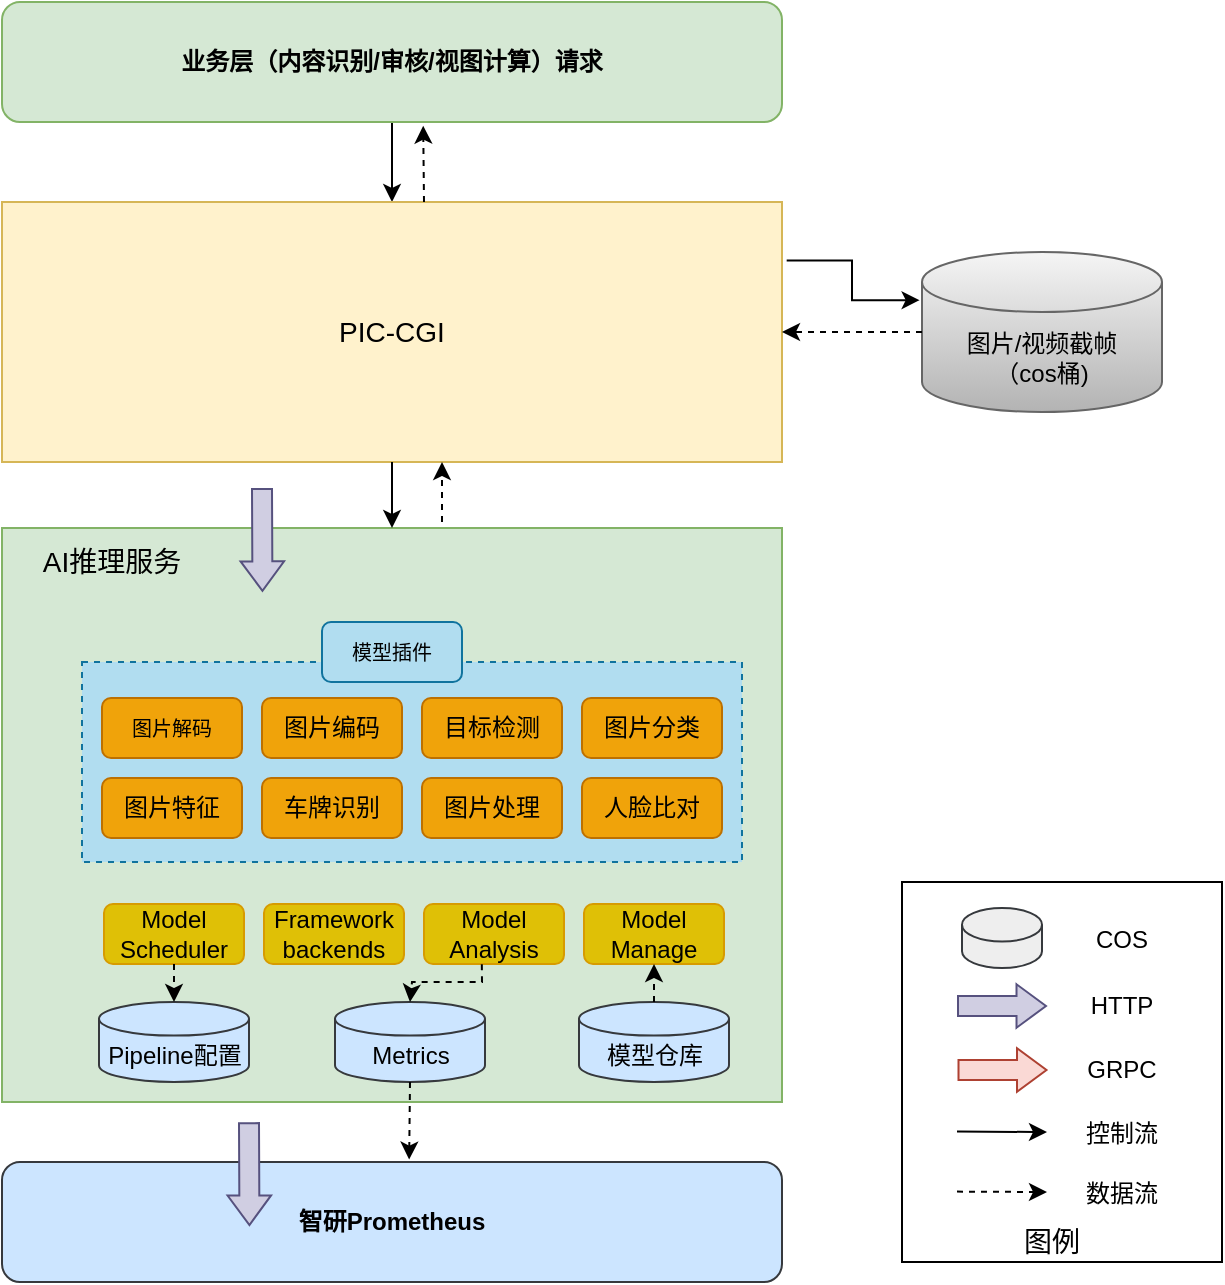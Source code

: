 <mxfile version="26.0.11">
  <diagram id="yvUyb9_Yjom-hSUSaHzK" name="Page-1">
    <mxGraphModel dx="954" dy="2265" grid="1" gridSize="10" guides="1" tooltips="1" connect="1" arrows="1" fold="1" page="1" pageScale="1" pageWidth="850" pageHeight="1100" math="0" shadow="0">
      <root>
        <mxCell id="0" />
        <mxCell id="1" parent="0" />
        <mxCell id="qv2Fv-azI1-X_JU1ZbXW-3" value="" style="edgeStyle=orthogonalEdgeStyle;rounded=0;orthogonalLoop=1;jettySize=auto;html=1;" parent="1" source="qv2Fv-azI1-X_JU1ZbXW-1" target="qv2Fv-azI1-X_JU1ZbXW-2" edge="1">
          <mxGeometry relative="1" as="geometry" />
        </mxCell>
        <mxCell id="qv2Fv-azI1-X_JU1ZbXW-1" value="&lt;b&gt;业务层（内容识别/审核/视图计算）请求&lt;/b&gt;" style="rounded=1;whiteSpace=wrap;html=1;fillColor=#d5e8d4;strokeColor=#82b366;" parent="1" vertex="1">
          <mxGeometry x="190" y="290" width="390" height="60" as="geometry" />
        </mxCell>
        <mxCell id="qv2Fv-azI1-X_JU1ZbXW-2" value="&lt;font style=&quot;font-size: 14px;&quot;&gt;PIC-CGI&lt;/font&gt;" style="rounded=0;whiteSpace=wrap;html=1;fillColor=#fff2cc;strokeColor=#d6b656;gradientColor=none;" parent="1" vertex="1">
          <mxGeometry x="190" y="390" width="390" height="130" as="geometry" />
        </mxCell>
        <mxCell id="qv2Fv-azI1-X_JU1ZbXW-4" value="图片/视频截帧&lt;br&gt;（cos桶)" style="shape=cylinder3;whiteSpace=wrap;html=1;boundedLbl=1;backgroundOutline=1;size=15;fillColor=#f5f5f5;strokeColor=#666666;gradientColor=#b3b3b3;" parent="1" vertex="1">
          <mxGeometry x="650" y="415" width="120" height="80" as="geometry" />
        </mxCell>
        <mxCell id="qv2Fv-azI1-X_JU1ZbXW-6" style="edgeStyle=orthogonalEdgeStyle;rounded=0;orthogonalLoop=1;jettySize=auto;html=1;entryX=1;entryY=0.5;entryDx=0;entryDy=0;exitX=0;exitY=0.5;exitDx=0;exitDy=0;exitPerimeter=0;dashed=1;" parent="1" source="qv2Fv-azI1-X_JU1ZbXW-4" target="qv2Fv-azI1-X_JU1ZbXW-2" edge="1">
          <mxGeometry relative="1" as="geometry">
            <mxPoint x="664" y="360" as="sourcePoint" />
          </mxGeometry>
        </mxCell>
        <mxCell id="qv2Fv-azI1-X_JU1ZbXW-7" value="" style="rounded=0;whiteSpace=wrap;html=1;fillColor=#d5e8d4;strokeColor=#82b366;" parent="1" vertex="1">
          <mxGeometry x="190" y="553" width="390" height="287" as="geometry" />
        </mxCell>
        <mxCell id="qv2Fv-azI1-X_JU1ZbXW-8" value="&lt;font style=&quot;font-size: 14px;&quot;&gt;AI推理服务&lt;/font&gt;" style="text;strokeColor=none;align=center;fillColor=none;html=1;verticalAlign=middle;whiteSpace=wrap;rounded=0;" parent="1" vertex="1">
          <mxGeometry x="200" y="550" width="90" height="40" as="geometry" />
        </mxCell>
        <mxCell id="qv2Fv-azI1-X_JU1ZbXW-9" value="" style="rounded=0;whiteSpace=wrap;html=1;fillColor=#b1ddf0;strokeColor=#10739e;dashed=1;" parent="1" vertex="1">
          <mxGeometry x="230" y="620" width="330" height="100" as="geometry" />
        </mxCell>
        <mxCell id="qv2Fv-azI1-X_JU1ZbXW-10" value="&lt;font style=&quot;font-size: 10px;&quot;&gt;图片解码&lt;/font&gt;" style="rounded=1;whiteSpace=wrap;html=1;fillColor=#f0a30a;strokeColor=#BD7000;fontColor=#000000;" parent="1" vertex="1">
          <mxGeometry x="240" y="638" width="70" height="30" as="geometry" />
        </mxCell>
        <mxCell id="qv2Fv-azI1-X_JU1ZbXW-12" value="图片编码" style="rounded=1;whiteSpace=wrap;html=1;fillColor=#f0a30a;strokeColor=#BD7000;fontColor=#000000;" parent="1" vertex="1">
          <mxGeometry x="320" y="638" width="70" height="30" as="geometry" />
        </mxCell>
        <mxCell id="qv2Fv-azI1-X_JU1ZbXW-13" value="目标检测" style="rounded=1;whiteSpace=wrap;html=1;fillColor=#f0a30a;strokeColor=#BD7000;fontColor=#000000;" parent="1" vertex="1">
          <mxGeometry x="400" y="638" width="70" height="30" as="geometry" />
        </mxCell>
        <mxCell id="qv2Fv-azI1-X_JU1ZbXW-14" value="图片分类" style="rounded=1;whiteSpace=wrap;html=1;fillColor=#f0a30a;strokeColor=#BD7000;fontColor=#000000;" parent="1" vertex="1">
          <mxGeometry x="480" y="638" width="70" height="30" as="geometry" />
        </mxCell>
        <mxCell id="qv2Fv-azI1-X_JU1ZbXW-15" value="图片特征" style="rounded=1;whiteSpace=wrap;html=1;fillColor=#f0a30a;strokeColor=#BD7000;fontColor=#000000;" parent="1" vertex="1">
          <mxGeometry x="240" y="678" width="70" height="30" as="geometry" />
        </mxCell>
        <mxCell id="qv2Fv-azI1-X_JU1ZbXW-16" value="车牌识别" style="rounded=1;whiteSpace=wrap;html=1;fillColor=#f0a30a;strokeColor=#BD7000;fontColor=#000000;" parent="1" vertex="1">
          <mxGeometry x="320" y="678" width="70" height="30" as="geometry" />
        </mxCell>
        <mxCell id="qv2Fv-azI1-X_JU1ZbXW-17" value="图片处理" style="rounded=1;whiteSpace=wrap;html=1;fillColor=#f0a30a;strokeColor=#BD7000;fontColor=#000000;" parent="1" vertex="1">
          <mxGeometry x="400" y="678" width="70" height="30" as="geometry" />
        </mxCell>
        <mxCell id="qv2Fv-azI1-X_JU1ZbXW-18" value="人脸比对" style="rounded=1;whiteSpace=wrap;html=1;fillColor=#f0a30a;strokeColor=#BD7000;fontColor=#000000;" parent="1" vertex="1">
          <mxGeometry x="480" y="678" width="70" height="30" as="geometry" />
        </mxCell>
        <mxCell id="qv2Fv-azI1-X_JU1ZbXW-19" value="&lt;font style=&quot;font-size: 10px;&quot;&gt;模型插件&lt;/font&gt;" style="rounded=1;whiteSpace=wrap;html=1;fillColor=#b1ddf0;strokeColor=#10739e;" parent="1" vertex="1">
          <mxGeometry x="350" y="600" width="70" height="30" as="geometry" />
        </mxCell>
        <mxCell id="qv2Fv-azI1-X_JU1ZbXW-20" value="Model&lt;br&gt;Scheduler" style="rounded=1;whiteSpace=wrap;html=1;fillColor=#DFC006;strokeColor=#d79b00;gradientColor=none;" parent="1" vertex="1">
          <mxGeometry x="241" y="741" width="70" height="30" as="geometry" />
        </mxCell>
        <mxCell id="qv2Fv-azI1-X_JU1ZbXW-22" value="" style="edgeStyle=orthogonalEdgeStyle;rounded=0;orthogonalLoop=1;jettySize=auto;html=1;entryX=0.5;entryY=0;entryDx=0;entryDy=0;exitX=0.5;exitY=1;exitDx=0;exitDy=0;" parent="1" source="qv2Fv-azI1-X_JU1ZbXW-2" target="qv2Fv-azI1-X_JU1ZbXW-7" edge="1">
          <mxGeometry relative="1" as="geometry">
            <mxPoint x="380" y="530" as="sourcePoint" />
            <mxPoint x="395" y="290" as="targetPoint" />
            <Array as="points">
              <mxPoint x="385" y="540" />
              <mxPoint x="385" y="540" />
            </Array>
          </mxGeometry>
        </mxCell>
        <mxCell id="qv2Fv-azI1-X_JU1ZbXW-24" value="" style="rounded=0;whiteSpace=wrap;html=1;" parent="1" vertex="1">
          <mxGeometry x="640" y="730" width="160" height="190" as="geometry" />
        </mxCell>
        <mxCell id="qv2Fv-azI1-X_JU1ZbXW-25" value="&lt;font style=&quot;font-size: 14px;&quot;&gt;图例&lt;/font&gt;" style="text;strokeColor=none;align=center;fillColor=none;html=1;verticalAlign=middle;whiteSpace=wrap;rounded=0;" parent="1" vertex="1">
          <mxGeometry x="670" y="890" width="90" height="40" as="geometry" />
        </mxCell>
        <mxCell id="qv2Fv-azI1-X_JU1ZbXW-26" value="" style="shape=cylinder3;whiteSpace=wrap;html=1;boundedLbl=1;backgroundOutline=1;size=8.375;fillColor=#eeeeee;strokeColor=#36393d;" parent="1" vertex="1">
          <mxGeometry x="670" y="743" width="40" height="30" as="geometry" />
        </mxCell>
        <mxCell id="qv2Fv-azI1-X_JU1ZbXW-27" value="&lt;font style=&quot;font-size: 12px;&quot;&gt;COS&lt;/font&gt;" style="text;strokeColor=none;align=center;fillColor=none;html=1;verticalAlign=middle;whiteSpace=wrap;rounded=0;" parent="1" vertex="1">
          <mxGeometry x="720" y="743" width="60" height="32" as="geometry" />
        </mxCell>
        <mxCell id="qv2Fv-azI1-X_JU1ZbXW-28" value="" style="shape=flexArrow;endArrow=classic;html=1;rounded=0;endWidth=10.75;endSize=4.582;fillColor=#d0cee2;strokeColor=#56517e;" parent="1" edge="1">
          <mxGeometry width="50" height="50" relative="1" as="geometry">
            <mxPoint x="667.5" y="792" as="sourcePoint" />
            <mxPoint x="712.5" y="792" as="targetPoint" />
          </mxGeometry>
        </mxCell>
        <mxCell id="qv2Fv-azI1-X_JU1ZbXW-29" value="&lt;font style=&quot;font-size: 12px;&quot;&gt;HTTP&lt;/font&gt;" style="text;strokeColor=none;align=center;fillColor=none;html=1;verticalAlign=middle;whiteSpace=wrap;rounded=0;" parent="1" vertex="1">
          <mxGeometry x="720" y="776" width="60" height="32" as="geometry" />
        </mxCell>
        <mxCell id="qv2Fv-azI1-X_JU1ZbXW-30" value="" style="shape=flexArrow;endArrow=classic;html=1;rounded=0;endWidth=10.75;endSize=4.582;fillColor=#fad9d5;strokeColor=#ae4132;" parent="1" edge="1">
          <mxGeometry width="50" height="50" relative="1" as="geometry">
            <mxPoint x="667.75" y="824" as="sourcePoint" />
            <mxPoint x="712.75" y="824" as="targetPoint" />
          </mxGeometry>
        </mxCell>
        <mxCell id="qv2Fv-azI1-X_JU1ZbXW-31" value="&lt;font style=&quot;font-size: 12px;&quot;&gt;GRPC&lt;/font&gt;" style="text;strokeColor=none;align=center;fillColor=none;html=1;verticalAlign=middle;whiteSpace=wrap;rounded=0;" parent="1" vertex="1">
          <mxGeometry x="720.25" y="808" width="60" height="32" as="geometry" />
        </mxCell>
        <mxCell id="qv2Fv-azI1-X_JU1ZbXW-32" value="" style="endArrow=classic;html=1;rounded=0;" parent="1" edge="1">
          <mxGeometry width="50" height="50" relative="1" as="geometry">
            <mxPoint x="667.5" y="854.81" as="sourcePoint" />
            <mxPoint x="712.5" y="855" as="targetPoint" />
          </mxGeometry>
        </mxCell>
        <mxCell id="qv2Fv-azI1-X_JU1ZbXW-33" value="控制流" style="text;strokeColor=none;align=center;fillColor=none;html=1;verticalAlign=middle;whiteSpace=wrap;rounded=0;" parent="1" vertex="1">
          <mxGeometry x="720.25" y="840" width="60" height="32" as="geometry" />
        </mxCell>
        <mxCell id="qv2Fv-azI1-X_JU1ZbXW-34" value="" style="endArrow=classic;html=1;rounded=0;dashed=1;" parent="1" edge="1">
          <mxGeometry width="50" height="50" relative="1" as="geometry">
            <mxPoint x="667.5" y="884.81" as="sourcePoint" />
            <mxPoint x="712.5" y="885" as="targetPoint" />
          </mxGeometry>
        </mxCell>
        <mxCell id="qv2Fv-azI1-X_JU1ZbXW-35" value="数据流" style="text;strokeColor=none;align=center;fillColor=none;html=1;verticalAlign=middle;whiteSpace=wrap;rounded=0;" parent="1" vertex="1">
          <mxGeometry x="720.25" y="870" width="60" height="32" as="geometry" />
        </mxCell>
        <mxCell id="qv2Fv-azI1-X_JU1ZbXW-36" value="" style="shape=flexArrow;endArrow=classic;html=1;rounded=0;endWidth=10.75;endSize=4.582;fillColor=#d0cee2;strokeColor=#56517e;" parent="1" edge="1">
          <mxGeometry width="50" height="50" relative="1" as="geometry">
            <mxPoint x="320" y="533" as="sourcePoint" />
            <mxPoint x="320.23" y="584.92" as="targetPoint" />
          </mxGeometry>
        </mxCell>
        <mxCell id="qv2Fv-azI1-X_JU1ZbXW-37" value="Framework&lt;br&gt;backends" style="rounded=1;whiteSpace=wrap;html=1;fillColor=#DFC006;strokeColor=#d79b00;gradientColor=none;" parent="1" vertex="1">
          <mxGeometry x="321" y="741" width="70" height="30" as="geometry" />
        </mxCell>
        <mxCell id="qv2Fv-azI1-X_JU1ZbXW-38" value="Model Analysis" style="rounded=1;whiteSpace=wrap;html=1;fillColor=#DFC006;strokeColor=#d79b00;gradientColor=none;" parent="1" vertex="1">
          <mxGeometry x="401" y="741" width="70" height="30" as="geometry" />
        </mxCell>
        <mxCell id="qv2Fv-azI1-X_JU1ZbXW-39" value="Model Manage" style="rounded=1;whiteSpace=wrap;html=1;fillColor=#DFC006;strokeColor=#d79b00;gradientColor=none;" parent="1" vertex="1">
          <mxGeometry x="481" y="741" width="70" height="30" as="geometry" />
        </mxCell>
        <mxCell id="qv2Fv-azI1-X_JU1ZbXW-40" value="" style="endArrow=classic;html=1;rounded=0;dashed=1;" parent="1" edge="1">
          <mxGeometry width="50" height="50" relative="1" as="geometry">
            <mxPoint x="410" y="550" as="sourcePoint" />
            <mxPoint x="410" y="520" as="targetPoint" />
          </mxGeometry>
        </mxCell>
        <mxCell id="qv2Fv-azI1-X_JU1ZbXW-42" value="" style="edgeStyle=orthogonalEdgeStyle;rounded=0;orthogonalLoop=1;jettySize=auto;html=1;exitX=1.006;exitY=0.225;exitDx=0;exitDy=0;exitPerimeter=0;entryX=-0.01;entryY=0.301;entryDx=0;entryDy=0;entryPerimeter=0;" parent="1" source="qv2Fv-azI1-X_JU1ZbXW-2" target="qv2Fv-azI1-X_JU1ZbXW-4" edge="1">
          <mxGeometry relative="1" as="geometry">
            <mxPoint x="680" y="250" as="sourcePoint" />
            <mxPoint x="680" y="320" as="targetPoint" />
          </mxGeometry>
        </mxCell>
        <mxCell id="qv2Fv-azI1-X_JU1ZbXW-44" value="" style="endArrow=classic;html=1;rounded=0;dashed=1;entryX=0.54;entryY=1.031;entryDx=0;entryDy=0;entryPerimeter=0;" parent="1" target="qv2Fv-azI1-X_JU1ZbXW-1" edge="1">
          <mxGeometry width="50" height="50" relative="1" as="geometry">
            <mxPoint x="401" y="390" as="sourcePoint" />
            <mxPoint x="401" y="360" as="targetPoint" />
          </mxGeometry>
        </mxCell>
        <mxCell id="qv2Fv-azI1-X_JU1ZbXW-45" value="Pipeline配置" style="shape=cylinder3;whiteSpace=wrap;html=1;boundedLbl=1;backgroundOutline=1;size=8.4;fillColor=#cce5ff;strokeColor=#36393d;" parent="1" vertex="1">
          <mxGeometry x="238.5" y="790" width="75" height="40" as="geometry" />
        </mxCell>
        <mxCell id="qv2Fv-azI1-X_JU1ZbXW-46" value="Metrics" style="shape=cylinder3;whiteSpace=wrap;html=1;boundedLbl=1;backgroundOutline=1;size=8.4;fillColor=#cce5ff;strokeColor=#36393d;" parent="1" vertex="1">
          <mxGeometry x="356.5" y="790" width="75" height="40" as="geometry" />
        </mxCell>
        <mxCell id="qv2Fv-azI1-X_JU1ZbXW-47" value="模型仓库" style="shape=cylinder3;whiteSpace=wrap;html=1;boundedLbl=1;backgroundOutline=1;size=8.4;fillColor=#cce5ff;strokeColor=#36393d;" parent="1" vertex="1">
          <mxGeometry x="478.5" y="790" width="75" height="40" as="geometry" />
        </mxCell>
        <mxCell id="qv2Fv-azI1-X_JU1ZbXW-48" value="&lt;b&gt;智研Prometheus&lt;/b&gt;" style="rounded=1;whiteSpace=wrap;html=1;fillColor=#cce5ff;strokeColor=#36393d;" parent="1" vertex="1">
          <mxGeometry x="190" y="870" width="390" height="60" as="geometry" />
        </mxCell>
        <mxCell id="qv2Fv-azI1-X_JU1ZbXW-49" value="" style="endArrow=classic;html=1;rounded=0;dashed=1;exitX=0.5;exitY=1;exitDx=0;exitDy=0;entryX=0.5;entryY=0;entryDx=0;entryDy=0;entryPerimeter=0;" parent="1" source="qv2Fv-azI1-X_JU1ZbXW-20" target="qv2Fv-azI1-X_JU1ZbXW-45" edge="1">
          <mxGeometry width="50" height="50" relative="1" as="geometry">
            <mxPoint x="268.5" y="789.2" as="sourcePoint" />
            <mxPoint x="313.5" y="789.39" as="targetPoint" />
          </mxGeometry>
        </mxCell>
        <mxCell id="qv2Fv-azI1-X_JU1ZbXW-50" value="" style="endArrow=classic;html=1;rounded=0;dashed=1;entryX=0.5;entryY=0;entryDx=0;entryDy=0;entryPerimeter=0;exitX=0.413;exitY=1.006;exitDx=0;exitDy=0;exitPerimeter=0;" parent="1" source="qv2Fv-azI1-X_JU1ZbXW-38" target="qv2Fv-azI1-X_JU1ZbXW-46" edge="1">
          <mxGeometry width="50" height="50" relative="1" as="geometry">
            <mxPoint x="432.5" y="771" as="sourcePoint" />
            <mxPoint x="477.5" y="771.19" as="targetPoint" />
            <Array as="points">
              <mxPoint x="430" y="780" />
              <mxPoint x="395" y="780" />
            </Array>
          </mxGeometry>
        </mxCell>
        <mxCell id="qv2Fv-azI1-X_JU1ZbXW-51" value="" style="endArrow=classic;html=1;rounded=0;dashed=1;entryX=0.5;entryY=1;entryDx=0;entryDy=0;exitX=0.5;exitY=0;exitDx=0;exitDy=0;exitPerimeter=0;" parent="1" source="qv2Fv-azI1-X_JU1ZbXW-47" target="qv2Fv-azI1-X_JU1ZbXW-39" edge="1">
          <mxGeometry width="50" height="50" relative="1" as="geometry">
            <mxPoint x="520" y="790" as="sourcePoint" />
            <mxPoint x="565" y="790.19" as="targetPoint" />
          </mxGeometry>
        </mxCell>
        <mxCell id="qv2Fv-azI1-X_JU1ZbXW-52" value="" style="endArrow=classic;html=1;rounded=0;dashed=1;entryX=0.522;entryY=-0.02;entryDx=0;entryDy=0;entryPerimeter=0;exitX=0.5;exitY=1;exitDx=0;exitDy=0;exitPerimeter=0;" parent="1" source="qv2Fv-azI1-X_JU1ZbXW-46" target="qv2Fv-azI1-X_JU1ZbXW-48" edge="1">
          <mxGeometry width="50" height="50" relative="1" as="geometry">
            <mxPoint x="400" y="839.05" as="sourcePoint" />
            <mxPoint x="445" y="839.24" as="targetPoint" />
          </mxGeometry>
        </mxCell>
        <mxCell id="qv2Fv-azI1-X_JU1ZbXW-56" value="" style="shape=flexArrow;endArrow=classic;html=1;rounded=0;endWidth=10.75;endSize=4.582;fillColor=#d0cee2;strokeColor=#56517e;" parent="1" edge="1">
          <mxGeometry width="50" height="50" relative="1" as="geometry">
            <mxPoint x="313.5" y="850.08" as="sourcePoint" />
            <mxPoint x="313.73" y="902" as="targetPoint" />
          </mxGeometry>
        </mxCell>
      </root>
    </mxGraphModel>
  </diagram>
</mxfile>
